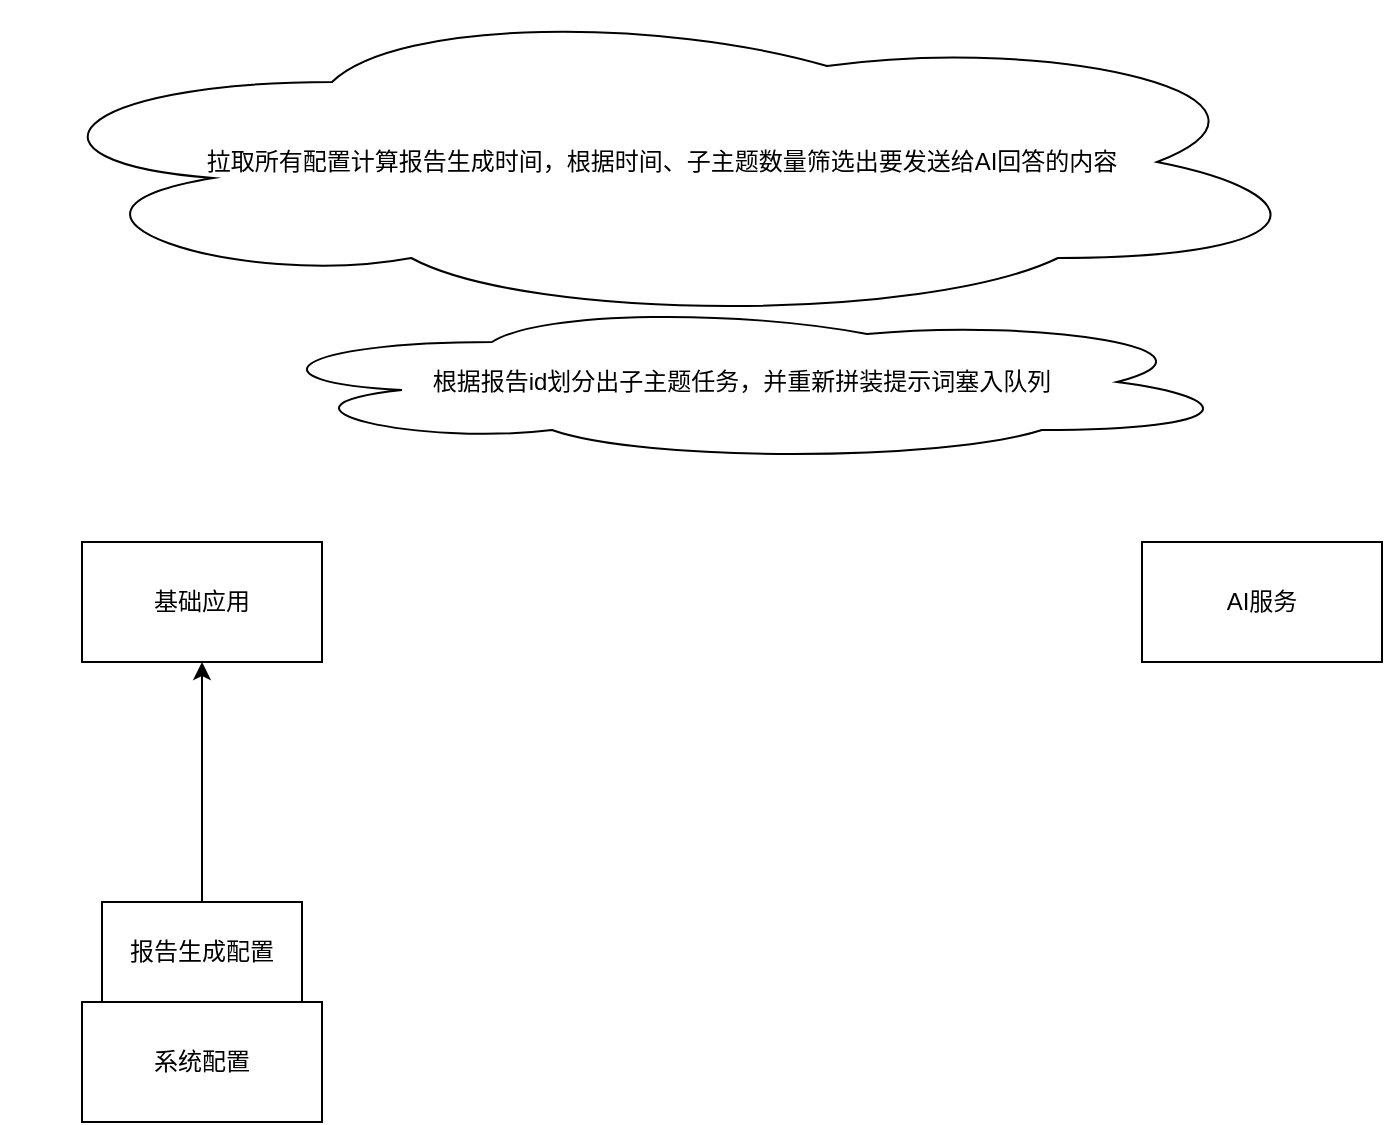 <mxfile version="26.0.15">
  <diagram name="第 1 页" id="NewQX8AB6y4kVPfyduV2">
    <mxGraphModel dx="1687" dy="2047" grid="1" gridSize="10" guides="1" tooltips="1" connect="1" arrows="1" fold="1" page="1" pageScale="1" pageWidth="827" pageHeight="1169" math="0" shadow="0">
      <root>
        <mxCell id="0" />
        <mxCell id="1" parent="0" />
        <mxCell id="6XtA9i1KnXENSngNYOu7-1" value="基础应用" style="rounded=0;whiteSpace=wrap;html=1;" vertex="1" parent="1">
          <mxGeometry x="150" y="180" width="120" height="60" as="geometry" />
        </mxCell>
        <mxCell id="6XtA9i1KnXENSngNYOu7-2" value="系统配置" style="rounded=0;whiteSpace=wrap;html=1;" vertex="1" parent="1">
          <mxGeometry x="150" y="410" width="120" height="60" as="geometry" />
        </mxCell>
        <mxCell id="6XtA9i1KnXENSngNYOu7-3" value="AI服务" style="rounded=0;whiteSpace=wrap;html=1;" vertex="1" parent="1">
          <mxGeometry x="680" y="180" width="120" height="60" as="geometry" />
        </mxCell>
        <mxCell id="6XtA9i1KnXENSngNYOu7-4" value="报告生成配置" style="rounded=0;whiteSpace=wrap;html=1;" vertex="1" parent="1">
          <mxGeometry x="160" y="360" width="100" height="50" as="geometry" />
        </mxCell>
        <mxCell id="6XtA9i1KnXENSngNYOu7-5" value="" style="endArrow=classic;html=1;rounded=0;entryX=0.5;entryY=1;entryDx=0;entryDy=0;" edge="1" parent="1" target="6XtA9i1KnXENSngNYOu7-1">
          <mxGeometry width="50" height="50" relative="1" as="geometry">
            <mxPoint x="210" y="360" as="sourcePoint" />
            <mxPoint x="260" y="310" as="targetPoint" />
          </mxGeometry>
        </mxCell>
        <mxCell id="6XtA9i1KnXENSngNYOu7-7" value="拉取所有配置计算报告生成时间，根据时间、子主题数量筛选出要发送给AI回答的内容" style="ellipse;shape=cloud;whiteSpace=wrap;html=1;" vertex="1" parent="1">
          <mxGeometry x="110" y="-90" width="660" height="160" as="geometry" />
        </mxCell>
        <mxCell id="6XtA9i1KnXENSngNYOu7-8" value="根据报告id划分出子主题任务，并重新拼装提示词塞入队列" style="ellipse;shape=cloud;whiteSpace=wrap;html=1;" vertex="1" parent="1">
          <mxGeometry x="230" y="60" width="500" height="80" as="geometry" />
        </mxCell>
      </root>
    </mxGraphModel>
  </diagram>
</mxfile>
